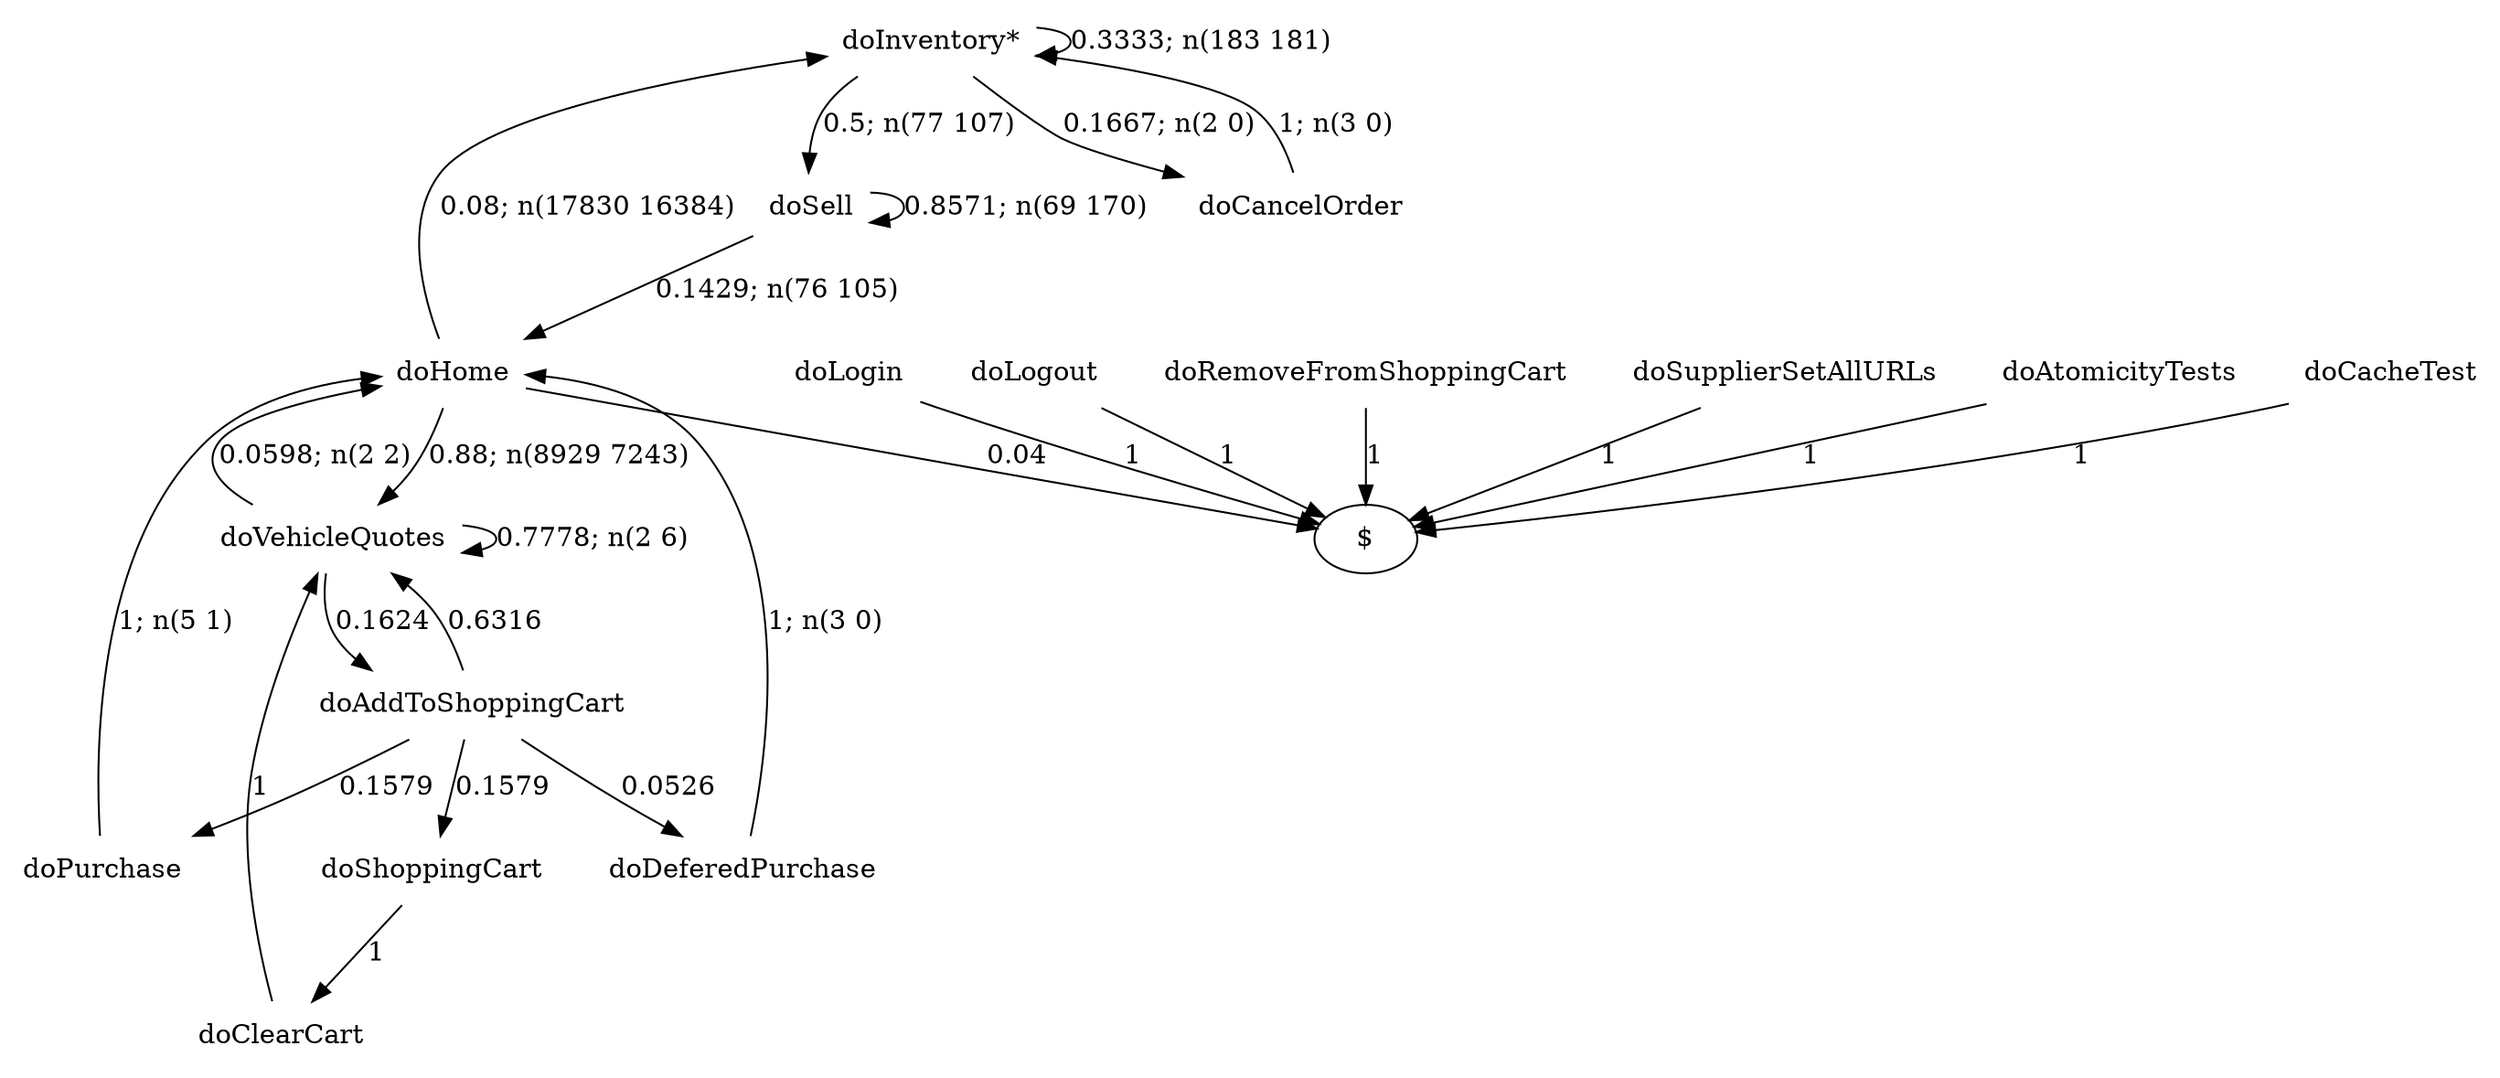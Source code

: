 digraph G {"doInventory*" [label="doInventory*",shape=none];"doSupplierSetAllURLs" [label="doSupplierSetAllURLs",shape=none];"doAtomicityTests" [label="doAtomicityTests",shape=none];"doCacheTest" [label="doCacheTest",shape=none];"doLogin" [label="doLogin",shape=none];"doVehicleQuotes" [label="doVehicleQuotes",shape=none];"doAddToShoppingCart" [label="doAddToShoppingCart",shape=none];"doDeferedPurchase" [label="doDeferedPurchase",shape=none];"doHome" [label="doHome",shape=none];"doShoppingCart" [label="doShoppingCart",shape=none];"doClearCart" [label="doClearCart",shape=none];"doPurchase" [label="doPurchase",shape=none];"doSell" [label="doSell",shape=none];"doLogout" [label="doLogout",shape=none];"doCancelOrder" [label="doCancelOrder",shape=none];"doRemoveFromShoppingCart" [label="doRemoveFromShoppingCart",shape=none];"doInventory*"->"doInventory*" [style=solid,label="0.3333; n(183 181)"];"doInventory*"->"doSell" [style=solid,label="0.5; n(77 107)"];"doInventory*"->"doCancelOrder" [style=solid,label="0.1667; n(2 0)"];"doSupplierSetAllURLs"->"$" [style=solid,label="1"];"doAtomicityTests"->"$" [style=solid,label="1"];"doCacheTest"->"$" [style=solid,label="1"];"doLogin"->"$" [style=solid,label="1"];"doVehicleQuotes"->"doVehicleQuotes" [style=solid,label="0.7778; n(2 6)"];"doVehicleQuotes"->"doAddToShoppingCart" [style=solid,label="0.1624"];"doVehicleQuotes"->"doHome" [style=solid,label="0.0598; n(2 2)"];"doAddToShoppingCart"->"doVehicleQuotes" [style=solid,label="0.6316"];"doAddToShoppingCart"->"doDeferedPurchase" [style=solid,label="0.0526"];"doAddToShoppingCart"->"doShoppingCart" [style=solid,label="0.1579"];"doAddToShoppingCart"->"doPurchase" [style=solid,label="0.1579"];"doDeferedPurchase"->"doHome" [style=solid,label="1; n(3 0)"];"doHome"->"doInventory*" [style=solid,label="0.08; n(17830 16384)"];"doHome"->"doVehicleQuotes" [style=solid,label="0.88; n(8929 7243)"];"doHome"->"$" [style=solid,label="0.04"];"doShoppingCart"->"doClearCart" [style=solid,label="1"];"doClearCart"->"doVehicleQuotes" [style=solid,label="1"];"doPurchase"->"doHome" [style=solid,label="1; n(5 1)"];"doSell"->"doHome" [style=solid,label="0.1429; n(76 105)"];"doSell"->"doSell" [style=solid,label="0.8571; n(69 170)"];"doLogout"->"$" [style=solid,label="1"];"doCancelOrder"->"doInventory*" [style=solid,label="1; n(3 0)"];"doRemoveFromShoppingCart"->"$" [style=solid,label="1"];}
